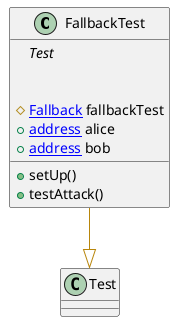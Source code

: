 @startuml
' -- generated by: https://marketplace.visualstudio.com/items?itemName=tintinweb.solidity-visual-auditor
'
' -- for auto-render install: https://marketplace.visualstudio.com/items?itemName=jebbs.plantuml
' -- options --



' -- classes --


class FallbackTest {
    ' -- inheritance --
	{abstract}Test

    ' -- usingFor --

    ' -- vars --
	#[[Fallback]] fallbackTest
	+[[address]] alice
	+[[address]] bob

    ' -- methods --
	+setUp()
	+testAttack()

}
' -- inheritance / usingFor --
FallbackTest --[#DarkGoldenRod]|> Test

@enduml